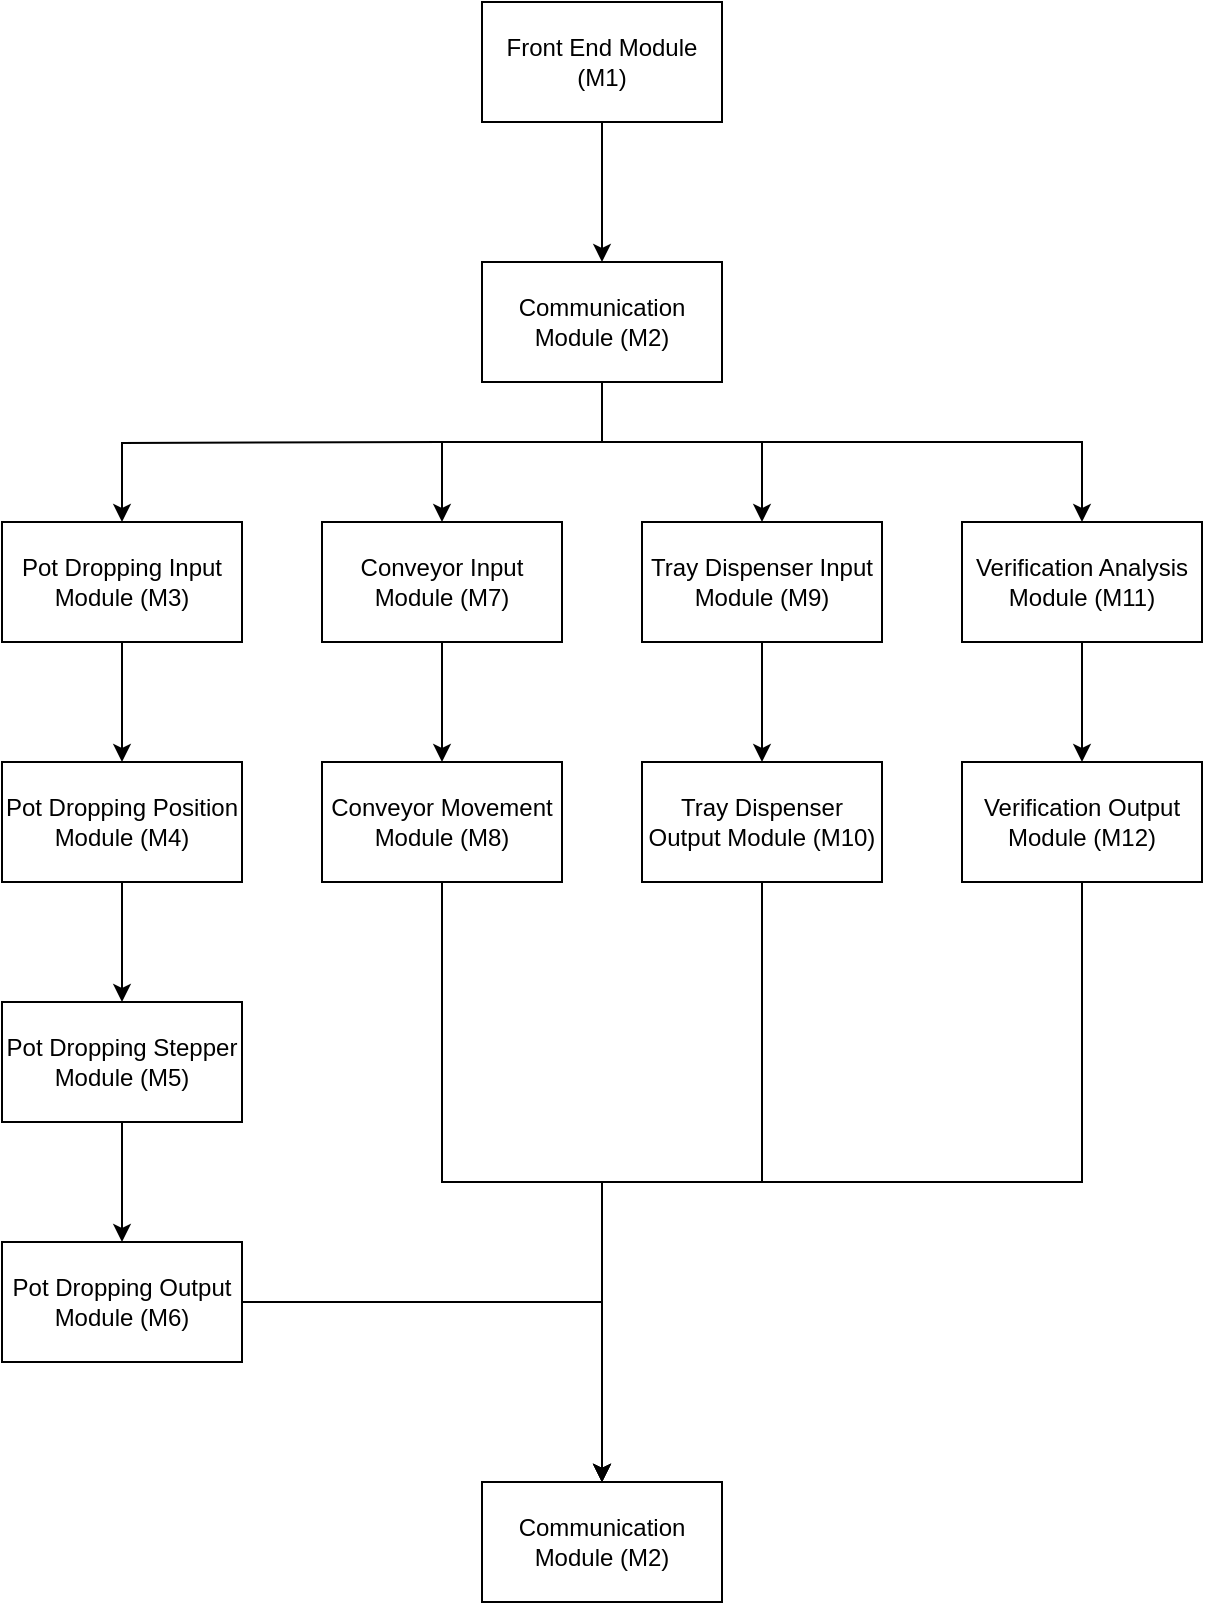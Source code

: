 <mxfile version="17.1.3" type="device"><diagram id="P0S1gIBROP7NUgf7cGKY" name="Page-1"><mxGraphModel dx="677" dy="792" grid="1" gridSize="10" guides="1" tooltips="1" connect="1" arrows="1" fold="1" page="1" pageScale="1" pageWidth="4681" pageHeight="3300" math="0" shadow="0"><root><mxCell id="0"/><mxCell id="1" parent="0"/><mxCell id="Wo23yACD9Mtt_4KOTc_v-3" value="" style="edgeStyle=orthogonalEdgeStyle;rounded=0;orthogonalLoop=1;jettySize=auto;html=1;" edge="1" parent="1" source="Wo23yACD9Mtt_4KOTc_v-1" target="Wo23yACD9Mtt_4KOTc_v-2"><mxGeometry relative="1" as="geometry"/></mxCell><mxCell id="Wo23yACD9Mtt_4KOTc_v-1" value="Front End Module (M1)" style="rounded=0;whiteSpace=wrap;html=1;" vertex="1" parent="1"><mxGeometry x="660" y="380" width="120" height="60" as="geometry"/></mxCell><mxCell id="Wo23yACD9Mtt_4KOTc_v-29" value="" style="edgeStyle=orthogonalEdgeStyle;rounded=0;orthogonalLoop=1;jettySize=auto;html=1;" edge="1" parent="1" source="Wo23yACD9Mtt_4KOTc_v-2" target="Wo23yACD9Mtt_4KOTc_v-6"><mxGeometry relative="1" as="geometry"><Array as="points"><mxPoint x="720" y="600"/><mxPoint x="800" y="600"/></Array></mxGeometry></mxCell><mxCell id="Wo23yACD9Mtt_4KOTc_v-31" value="" style="edgeStyle=orthogonalEdgeStyle;rounded=0;orthogonalLoop=1;jettySize=auto;html=1;" edge="1" parent="1" source="Wo23yACD9Mtt_4KOTc_v-2"><mxGeometry relative="1" as="geometry"><mxPoint x="640" y="640" as="targetPoint"/><Array as="points"><mxPoint x="720" y="600"/><mxPoint x="640" y="600"/></Array></mxGeometry></mxCell><mxCell id="Wo23yACD9Mtt_4KOTc_v-32" value="" style="edgeStyle=orthogonalEdgeStyle;rounded=0;orthogonalLoop=1;jettySize=auto;html=1;entryX=0.5;entryY=0;entryDx=0;entryDy=0;" edge="1" parent="1" source="Wo23yACD9Mtt_4KOTc_v-2" target="Wo23yACD9Mtt_4KOTc_v-7"><mxGeometry relative="1" as="geometry"><mxPoint x="970" y="600" as="targetPoint"/><Array as="points"><mxPoint x="720" y="600"/><mxPoint x="960" y="600"/></Array></mxGeometry></mxCell><mxCell id="Wo23yACD9Mtt_4KOTc_v-34" value="" style="edgeStyle=orthogonalEdgeStyle;rounded=0;orthogonalLoop=1;jettySize=auto;html=1;entryX=0.5;entryY=0;entryDx=0;entryDy=0;" edge="1" parent="1" target="Wo23yACD9Mtt_4KOTc_v-4"><mxGeometry relative="1" as="geometry"><mxPoint x="640" y="600" as="sourcePoint"/><mxPoint x="520" y="540" as="targetPoint"/></mxGeometry></mxCell><mxCell id="Wo23yACD9Mtt_4KOTc_v-2" value="Communication Module (M2)" style="rounded=0;whiteSpace=wrap;html=1;" vertex="1" parent="1"><mxGeometry x="660" y="510" width="120" height="60" as="geometry"/></mxCell><mxCell id="Wo23yACD9Mtt_4KOTc_v-15" value="" style="edgeStyle=orthogonalEdgeStyle;rounded=0;orthogonalLoop=1;jettySize=auto;html=1;" edge="1" parent="1" source="Wo23yACD9Mtt_4KOTc_v-4" target="Wo23yACD9Mtt_4KOTc_v-8"><mxGeometry relative="1" as="geometry"/></mxCell><mxCell id="Wo23yACD9Mtt_4KOTc_v-4" value="Pot Dropping Input Module (M3)" style="rounded=0;whiteSpace=wrap;html=1;" vertex="1" parent="1"><mxGeometry x="420" y="640" width="120" height="60" as="geometry"/></mxCell><mxCell id="Wo23yACD9Mtt_4KOTc_v-18" value="" style="edgeStyle=orthogonalEdgeStyle;rounded=0;orthogonalLoop=1;jettySize=auto;html=1;" edge="1" parent="1" source="Wo23yACD9Mtt_4KOTc_v-5" target="Wo23yACD9Mtt_4KOTc_v-11"><mxGeometry relative="1" as="geometry"/></mxCell><mxCell id="Wo23yACD9Mtt_4KOTc_v-5" value="Conveyor Input Module (M7)" style="rounded=0;whiteSpace=wrap;html=1;" vertex="1" parent="1"><mxGeometry x="580" y="640" width="120" height="60" as="geometry"/></mxCell><mxCell id="Wo23yACD9Mtt_4KOTc_v-19" value="" style="edgeStyle=orthogonalEdgeStyle;rounded=0;orthogonalLoop=1;jettySize=auto;html=1;" edge="1" parent="1" source="Wo23yACD9Mtt_4KOTc_v-6" target="Wo23yACD9Mtt_4KOTc_v-12"><mxGeometry relative="1" as="geometry"/></mxCell><mxCell id="Wo23yACD9Mtt_4KOTc_v-6" value="Tray Dispenser Input Module (M9)" style="rounded=0;whiteSpace=wrap;html=1;" vertex="1" parent="1"><mxGeometry x="740" y="640" width="120" height="60" as="geometry"/></mxCell><mxCell id="Wo23yACD9Mtt_4KOTc_v-20" value="" style="edgeStyle=orthogonalEdgeStyle;rounded=0;orthogonalLoop=1;jettySize=auto;html=1;" edge="1" parent="1" source="Wo23yACD9Mtt_4KOTc_v-7" target="Wo23yACD9Mtt_4KOTc_v-13"><mxGeometry relative="1" as="geometry"/></mxCell><mxCell id="Wo23yACD9Mtt_4KOTc_v-7" value="Verification Analysis Module (M11)" style="rounded=0;whiteSpace=wrap;html=1;" vertex="1" parent="1"><mxGeometry x="900" y="640" width="120" height="60" as="geometry"/></mxCell><mxCell id="Wo23yACD9Mtt_4KOTc_v-16" value="" style="edgeStyle=orthogonalEdgeStyle;rounded=0;orthogonalLoop=1;jettySize=auto;html=1;" edge="1" parent="1" source="Wo23yACD9Mtt_4KOTc_v-8" target="Wo23yACD9Mtt_4KOTc_v-9"><mxGeometry relative="1" as="geometry"/></mxCell><mxCell id="Wo23yACD9Mtt_4KOTc_v-8" value="Pot Dropping Position Module (M4)" style="rounded=0;whiteSpace=wrap;html=1;" vertex="1" parent="1"><mxGeometry x="420" y="760" width="120" height="60" as="geometry"/></mxCell><mxCell id="Wo23yACD9Mtt_4KOTc_v-17" value="" style="edgeStyle=orthogonalEdgeStyle;rounded=0;orthogonalLoop=1;jettySize=auto;html=1;" edge="1" parent="1" source="Wo23yACD9Mtt_4KOTc_v-9" target="Wo23yACD9Mtt_4KOTc_v-10"><mxGeometry relative="1" as="geometry"/></mxCell><mxCell id="Wo23yACD9Mtt_4KOTc_v-9" value="Pot Dropping Stepper Module (M5)" style="rounded=0;whiteSpace=wrap;html=1;" vertex="1" parent="1"><mxGeometry x="420" y="880" width="120" height="60" as="geometry"/></mxCell><mxCell id="Wo23yACD9Mtt_4KOTc_v-22" value="" style="edgeStyle=orthogonalEdgeStyle;rounded=0;orthogonalLoop=1;jettySize=auto;html=1;" edge="1" parent="1" source="Wo23yACD9Mtt_4KOTc_v-10" target="Wo23yACD9Mtt_4KOTc_v-21"><mxGeometry relative="1" as="geometry"/></mxCell><mxCell id="Wo23yACD9Mtt_4KOTc_v-10" value="Pot Dropping Output Module (M6)" style="rounded=0;whiteSpace=wrap;html=1;" vertex="1" parent="1"><mxGeometry x="420" y="1000" width="120" height="60" as="geometry"/></mxCell><mxCell id="Wo23yACD9Mtt_4KOTc_v-24" value="" style="edgeStyle=orthogonalEdgeStyle;rounded=0;orthogonalLoop=1;jettySize=auto;html=1;entryX=0.5;entryY=0;entryDx=0;entryDy=0;" edge="1" parent="1" source="Wo23yACD9Mtt_4KOTc_v-11" target="Wo23yACD9Mtt_4KOTc_v-21"><mxGeometry relative="1" as="geometry"><mxPoint x="710" y="910" as="targetPoint"/></mxGeometry></mxCell><mxCell id="Wo23yACD9Mtt_4KOTc_v-11" value="Conveyor Movement Module (M8)" style="rounded=0;whiteSpace=wrap;html=1;" vertex="1" parent="1"><mxGeometry x="580" y="760" width="120" height="60" as="geometry"/></mxCell><mxCell id="Wo23yACD9Mtt_4KOTc_v-26" value="" style="edgeStyle=orthogonalEdgeStyle;rounded=0;orthogonalLoop=1;jettySize=auto;html=1;" edge="1" parent="1" source="Wo23yACD9Mtt_4KOTc_v-12"><mxGeometry relative="1" as="geometry"><mxPoint x="720" y="1120" as="targetPoint"/><Array as="points"><mxPoint x="800" y="970"/><mxPoint x="720" y="970"/></Array></mxGeometry></mxCell><mxCell id="Wo23yACD9Mtt_4KOTc_v-12" value="Tray Dispenser Output Module (M10)" style="rounded=0;whiteSpace=wrap;html=1;" vertex="1" parent="1"><mxGeometry x="740" y="760" width="120" height="60" as="geometry"/></mxCell><mxCell id="Wo23yACD9Mtt_4KOTc_v-28" value="" style="edgeStyle=orthogonalEdgeStyle;rounded=0;orthogonalLoop=1;jettySize=auto;html=1;" edge="1" parent="1" source="Wo23yACD9Mtt_4KOTc_v-13"><mxGeometry relative="1" as="geometry"><mxPoint x="720" y="1120" as="targetPoint"/><Array as="points"><mxPoint x="960" y="970"/><mxPoint x="720" y="970"/></Array></mxGeometry></mxCell><mxCell id="Wo23yACD9Mtt_4KOTc_v-13" value="Verification Output Module (M12)" style="rounded=0;whiteSpace=wrap;html=1;" vertex="1" parent="1"><mxGeometry x="900" y="760" width="120" height="60" as="geometry"/></mxCell><mxCell id="Wo23yACD9Mtt_4KOTc_v-21" value="Communication Module (M2)" style="rounded=0;whiteSpace=wrap;html=1;" vertex="1" parent="1"><mxGeometry x="660" y="1120" width="120" height="60" as="geometry"/></mxCell></root></mxGraphModel></diagram></mxfile>